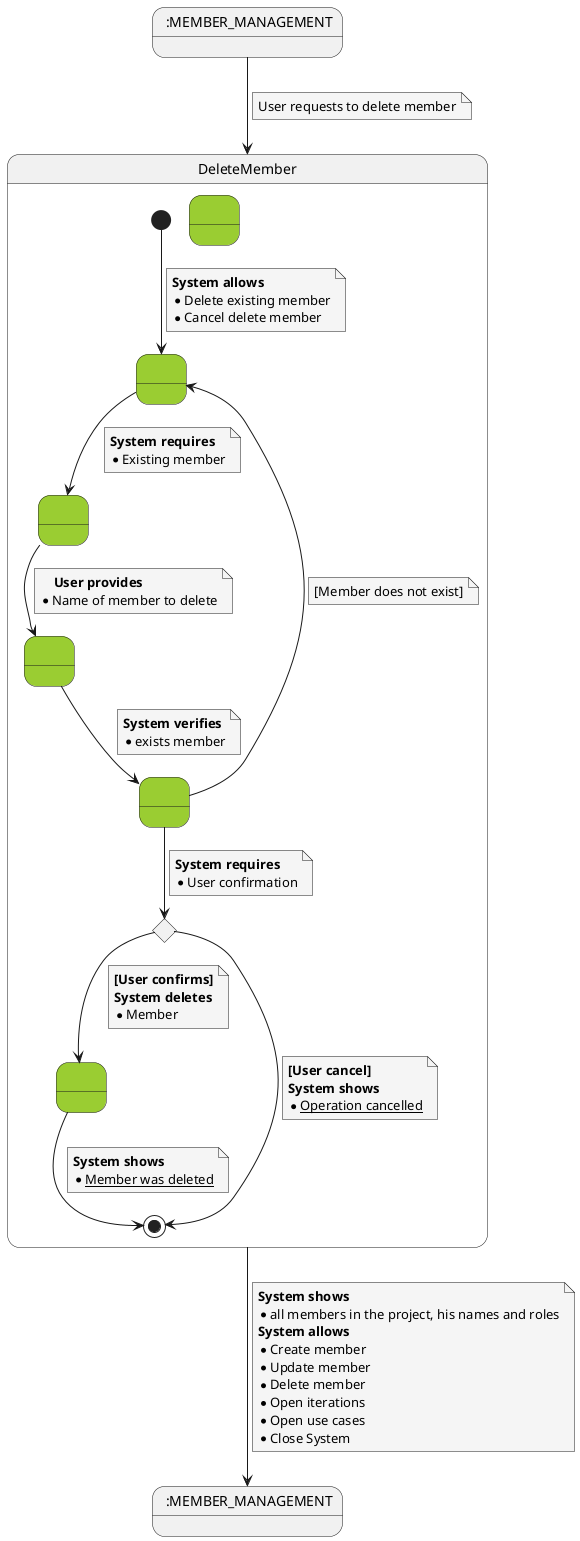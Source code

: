 @startuml

skinparam {
    NoteBackgroundColor #whiteSmoke
}

state INITIAL as " :MEMBER_MANAGEMENT"
state FINAL as " :MEMBER_MANAGEMENT"

INITIAL --> DeleteMember
note on link
    User requests to delete member
end note

state DeleteMember {
state 1 as " " #YellowGreen
state 2 as " " #YellowGreen
state 3 as " " #YellowGreen
state 4 as " " #YellowGreen
state 5 as " " #YellowGreen
state CONFIRMATION <<choice>>  
state 7 as " " #YellowGreen

[*] --> 1
note on link
    <b>System allows</b>
    * Delete existing member
    * Cancel delete member
end note

1 --> 2
note on link
    <b>System requires</b>
    * Existing member
end note

2 --> 4
note on link
    <b>User provides</b>
* Name of member to delete
end note

4 --> 3
note on link
    <b>System verifies</b>
    * exists member
end note

3 --> 1
note on link
    [Member does not exist]
end note

3 --> CONFIRMATION
note on link
<b>System requires</b>
* User confirmation
end note

CONFIRMATION --> 7
note on link
    <b>[User confirms]</b>
    <b>System deletes</b>
    * Member
end note

7 --> [*]
note on link
    <b>System shows</b>
    * __Member was deleted__
end note

CONFIRMATION --> [*]
note on link
	<b>[User cancel]</b>
	<b>System shows</b>
	* __Operation cancelled__
    end note
}

DeleteMember --> FINAL
note on link
    <b>System shows</b>
    * all members in the project, his names and roles
    <b>System allows</b>
    * Create member
    * Update member
    * Delete member
    * Open iterations
    * Open use cases
    * Close System
end note

@enduml
